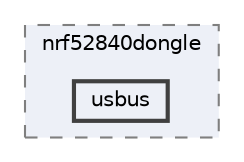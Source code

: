 digraph "/home/mj/Desktop/IoT-Chat-Digitalization/Dongle/gnrc_border_router/bin/nrf52840dongle/usbus"
{
 // LATEX_PDF_SIZE
  bgcolor="transparent";
  edge [fontname=Helvetica,fontsize=10,labelfontname=Helvetica,labelfontsize=10];
  node [fontname=Helvetica,fontsize=10,shape=box,height=0.2,width=0.4];
  compound=true
  subgraph clusterdir_9941f7556d96a0e17fefe82cd217bc3a {
    graph [ bgcolor="#edf0f7", pencolor="grey50", label="nrf52840dongle", fontname=Helvetica,fontsize=10 style="filled,dashed", URL="dir_9941f7556d96a0e17fefe82cd217bc3a.html",tooltip=""]
  dir_f353cf70e39bdee2ddca203ff36d1d1f [label="usbus", fillcolor="#edf0f7", color="grey25", style="filled,bold", URL="dir_f353cf70e39bdee2ddca203ff36d1d1f.html",tooltip=""];
  }
}
